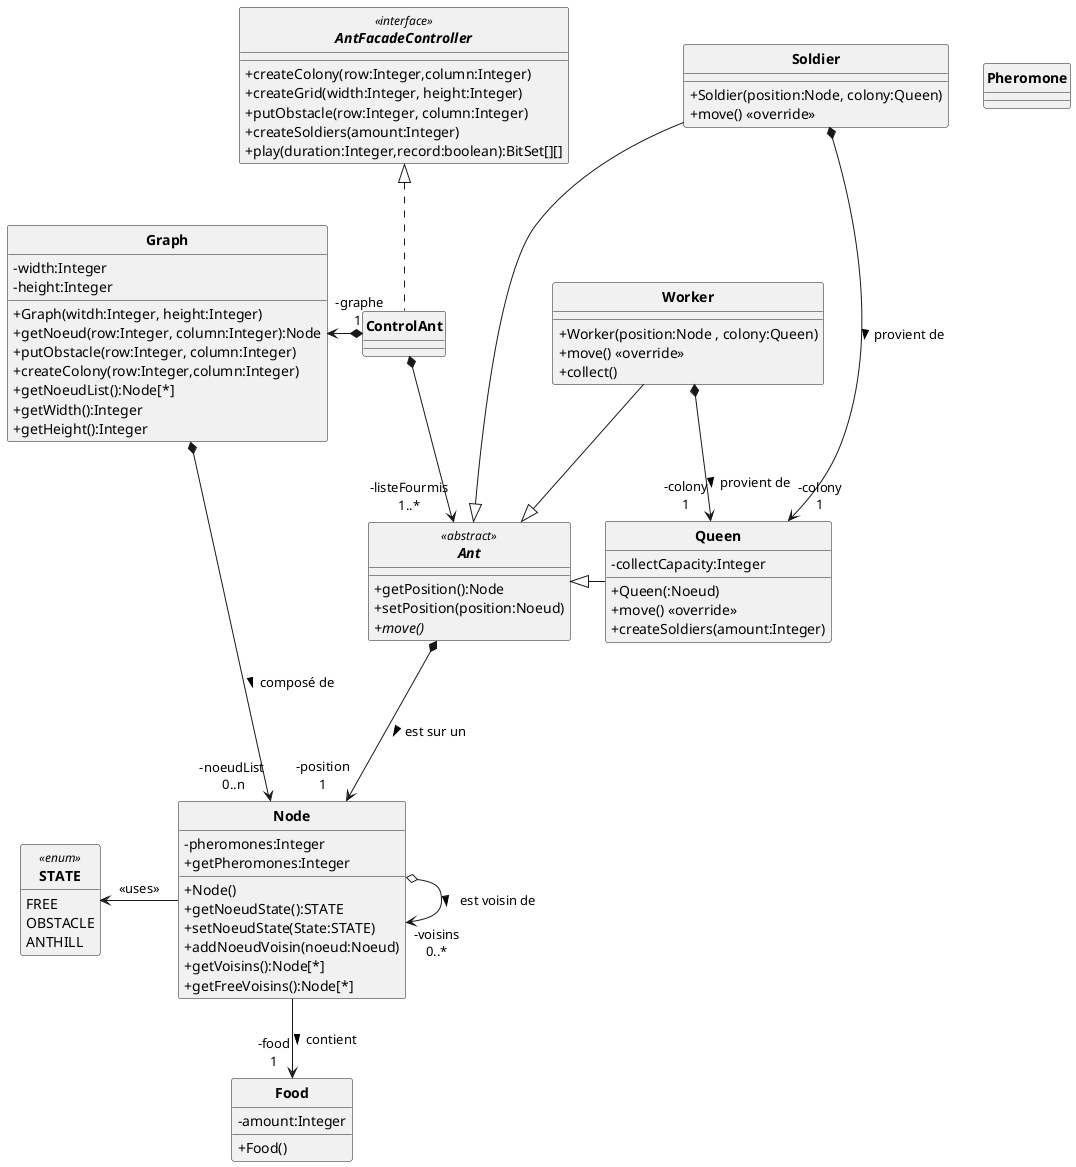 @startuml
'https://plantuml.com/sequence-diagram
allow_mixing
skinparam style strictuml
skinparam classAttributeIconSize 0
skinparam circledCharacterRadius 0
skinparam circledCharacterFontSize 0
skinparam classFontStyle Bold
'autonumber
hide enum methods

'Controleur
interface AntFacadeController <<interface>> {
    '+setParameters( evaporationParam:Integer, foodParam:Integer, pheromoneParam:Integer )
    +createColony(row:Integer,column:Integer)
    +createGrid(width:Integer, height:Integer)
    +putObstacle(row:Integer, column:Integer)
    '+putFood( row:Integer, column:Integer, quantity:Integer);
    '+createWorkers( amount:Integer )
    +createSoldiers(amount:Integer)
    '+setAntFile(antLogFile:String);
    +play(duration:Integer,record:boolean):BitSet[][]
}

class Node {
    -pheromones:Integer
    +Node()
    +getNoeudState():STATE
    +setNoeudState(State:STATE)
    +addNoeudVoisin(noeud:Noeud)
    +getVoisins():Node[*]
    +getFreeVoisins():Node[*]
    +getPheromones:Integer
}
enum STATE <<enum>> {
    FREE
    OBSTACLE
    ANTHILL
}

class Food{
    -amount:Integer
    +Food()
}
class Pheromone{
}


abstract Ant <<abstract>> {
    +getPosition():Node
    +setPosition(position:Noeud)
    {abstract} +move()
}
class Queen{
    -collectCapacity:Integer
    +Queen(:Noeud)
    +move() <<override>>
    +createSoldiers(amount:Integer)

}
class Soldier{
    +Soldier(position:Node, colony:Queen)
    +move() <<override>>
}

class Worker {
    +Worker(position:Node , colony:Queen)
    +move() <<override>>
    +collect()
}


class ControlAnt implements AntFacadeController{
}


class Graph{
 -width:Integer
 -height:Integer
 +Graph(witdh:Integer, height:Integer)
 +getNoeud(row:Integer, column:Integer):Node
 +putObstacle(row:Integer, column:Integer)
 +createColony(row:Integer,column:Integer)
 +getNoeudList():Node[*]
 +getWidth():Integer
 +getHeight():Integer
}


Soldier --|> Ant
Queen -l-|> Ant
Worker --|> Ant

ControlAnt "-graphe\n1 " *-l-> Graph
ControlAnt  *--> "-listeFourmis\n1..*" Ant

Graph *-r-> "-noeudList \n0..n" Node : composé de >
'historique = liste de noeud déjà passé par la fourmi
'"-position 1\n-historique 0..*"
Ant *---> "-position\n1" Node  : est sur un >
Node o-> "-voisins\n0..*"  Node  : est voisin de >

Node -l-> STATE : <<uses>>
Node --> "-food\n1" Food : contient >

Soldier *---> "-colony\n1" Queen : provient de >
Worker *--> "-colony\n1" Queen : provient de >

@enduml